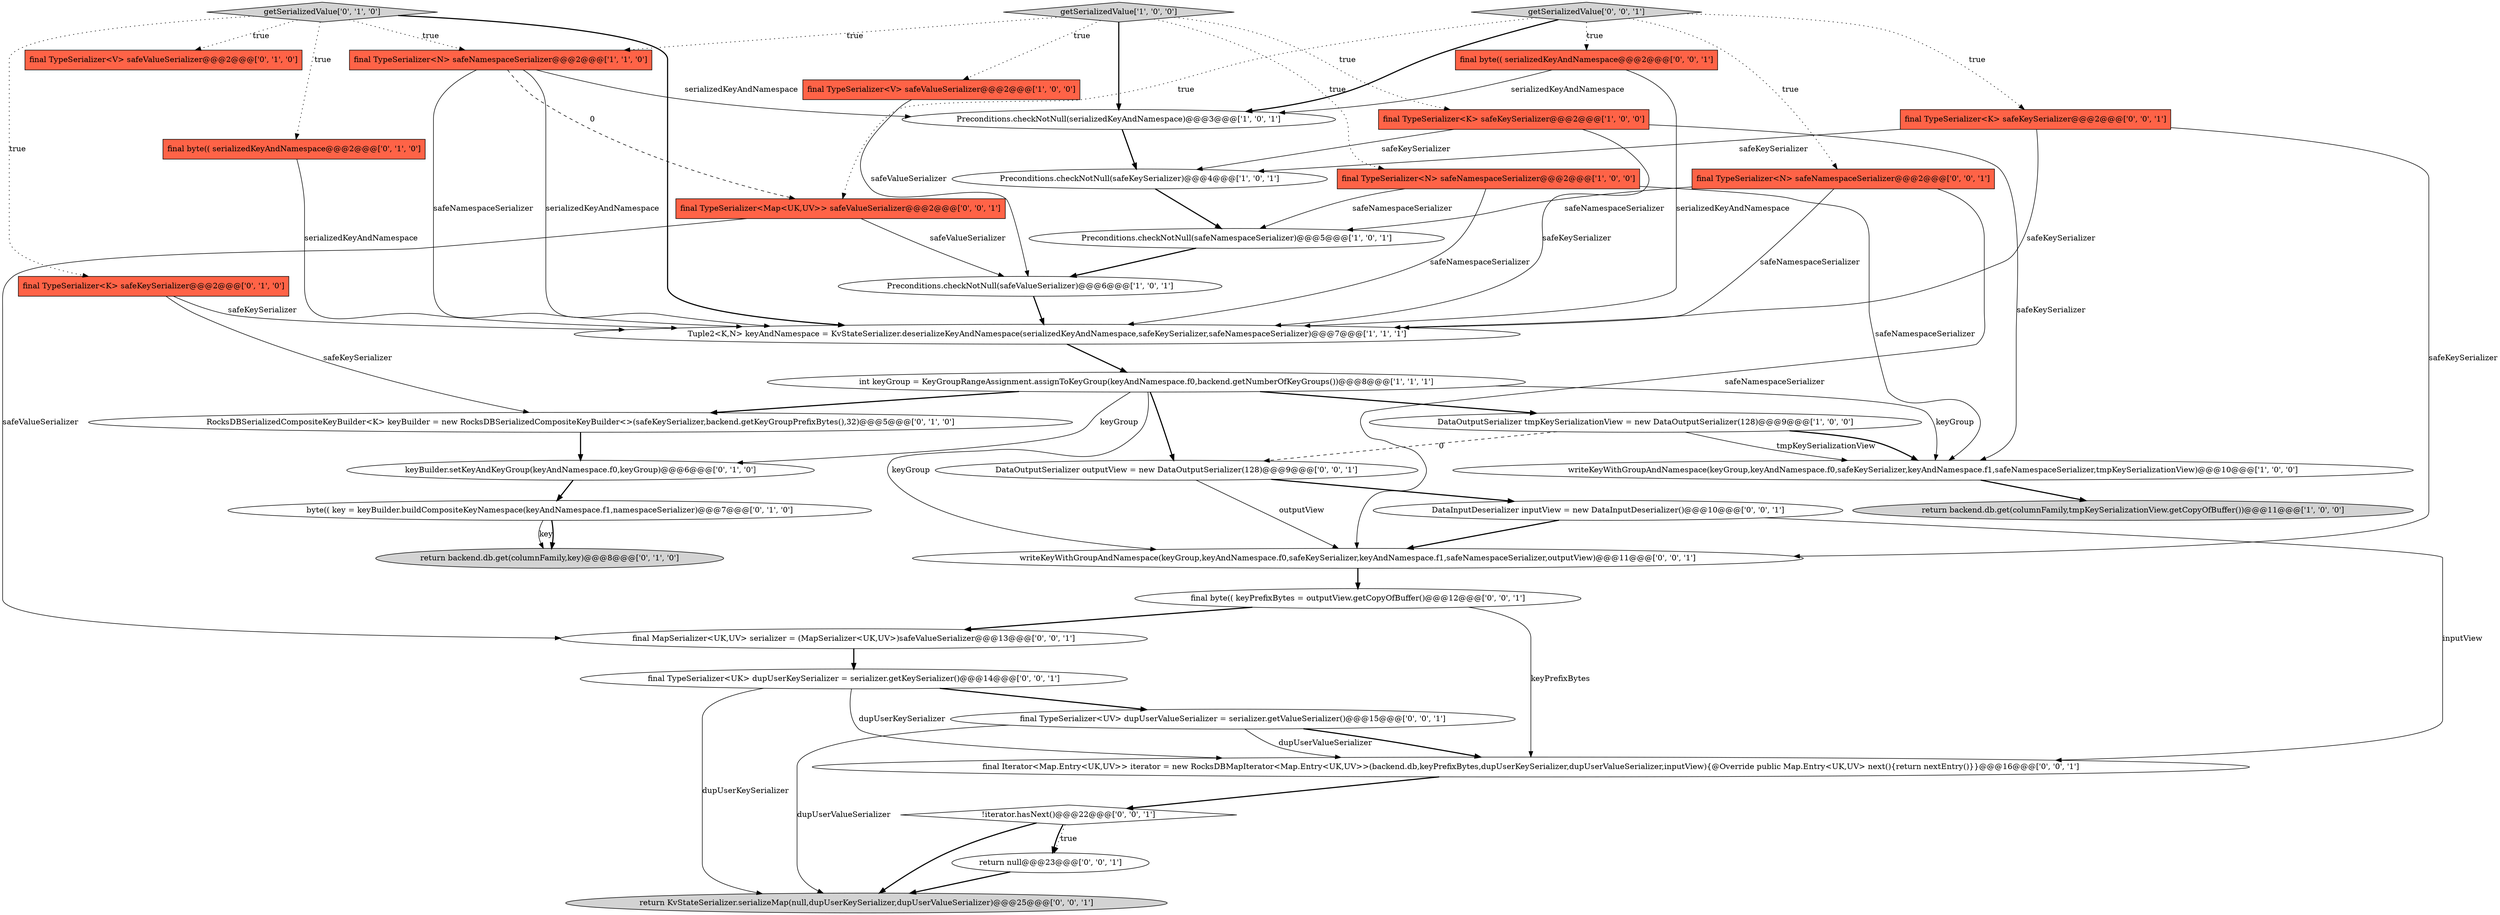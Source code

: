 digraph {
5 [style = filled, label = "final TypeSerializer<V> safeValueSerializer@@@2@@@['1', '0', '0']", fillcolor = tomato, shape = box image = "AAA0AAABBB1BBB"];
2 [style = filled, label = "final TypeSerializer<N> safeNamespaceSerializer@@@2@@@['1', '0', '0']", fillcolor = tomato, shape = box image = "AAA0AAABBB1BBB"];
15 [style = filled, label = "getSerializedValue['0', '1', '0']", fillcolor = lightgray, shape = diamond image = "AAA0AAABBB2BBB"];
7 [style = filled, label = "Preconditions.checkNotNull(safeValueSerializer)@@@6@@@['1', '0', '1']", fillcolor = white, shape = ellipse image = "AAA0AAABBB1BBB"];
14 [style = filled, label = "final TypeSerializer<V> safeValueSerializer@@@2@@@['0', '1', '0']", fillcolor = tomato, shape = box image = "AAA0AAABBB2BBB"];
21 [style = filled, label = "RocksDBSerializedCompositeKeyBuilder<K> keyBuilder = new RocksDBSerializedCompositeKeyBuilder<>(safeKeySerializer,backend.getKeyGroupPrefixBytes(),32)@@@5@@@['0', '1', '0']", fillcolor = white, shape = ellipse image = "AAA0AAABBB2BBB"];
27 [style = filled, label = "final Iterator<Map.Entry<UK,UV>> iterator = new RocksDBMapIterator<Map.Entry<UK,UV>>(backend.db,keyPrefixBytes,dupUserKeySerializer,dupUserValueSerializer,inputView){@Override public Map.Entry<UK,UV> next(){return nextEntry()}}@@@16@@@['0', '0', '1']", fillcolor = white, shape = ellipse image = "AAA0AAABBB3BBB"];
29 [style = filled, label = "writeKeyWithGroupAndNamespace(keyGroup,keyAndNamespace.f0,safeKeySerializer,keyAndNamespace.f1,safeNamespaceSerializer,outputView)@@@11@@@['0', '0', '1']", fillcolor = white, shape = ellipse image = "AAA0AAABBB3BBB"];
6 [style = filled, label = "return backend.db.get(columnFamily,tmpKeySerializationView.getCopyOfBuffer())@@@11@@@['1', '0', '0']", fillcolor = lightgray, shape = ellipse image = "AAA0AAABBB1BBB"];
8 [style = filled, label = "writeKeyWithGroupAndNamespace(keyGroup,keyAndNamespace.f0,safeKeySerializer,keyAndNamespace.f1,safeNamespaceSerializer,tmpKeySerializationView)@@@10@@@['1', '0', '0']", fillcolor = white, shape = ellipse image = "AAA0AAABBB1BBB"];
34 [style = filled, label = "DataOutputSerializer outputView = new DataOutputSerializer(128)@@@9@@@['0', '0', '1']", fillcolor = white, shape = ellipse image = "AAA0AAABBB3BBB"];
28 [style = filled, label = "final byte(( serializedKeyAndNamespace@@@2@@@['0', '0', '1']", fillcolor = tomato, shape = box image = "AAA0AAABBB3BBB"];
13 [style = filled, label = "Preconditions.checkNotNull(safeNamespaceSerializer)@@@5@@@['1', '0', '1']", fillcolor = white, shape = ellipse image = "AAA0AAABBB1BBB"];
24 [style = filled, label = "return KvStateSerializer.serializeMap(null,dupUserKeySerializer,dupUserValueSerializer)@@@25@@@['0', '0', '1']", fillcolor = lightgray, shape = ellipse image = "AAA0AAABBB3BBB"];
25 [style = filled, label = "final MapSerializer<UK,UV> serializer = (MapSerializer<UK,UV>)safeValueSerializer@@@13@@@['0', '0', '1']", fillcolor = white, shape = ellipse image = "AAA0AAABBB3BBB"];
31 [style = filled, label = "getSerializedValue['0', '0', '1']", fillcolor = lightgray, shape = diamond image = "AAA0AAABBB3BBB"];
35 [style = filled, label = "DataInputDeserializer inputView = new DataInputDeserializer()@@@10@@@['0', '0', '1']", fillcolor = white, shape = ellipse image = "AAA0AAABBB3BBB"];
11 [style = filled, label = "int keyGroup = KeyGroupRangeAssignment.assignToKeyGroup(keyAndNamespace.f0,backend.getNumberOfKeyGroups())@@@8@@@['1', '1', '1']", fillcolor = white, shape = ellipse image = "AAA0AAABBB1BBB"];
12 [style = filled, label = "DataOutputSerializer tmpKeySerializationView = new DataOutputSerializer(128)@@@9@@@['1', '0', '0']", fillcolor = white, shape = ellipse image = "AAA0AAABBB1BBB"];
9 [style = filled, label = "final TypeSerializer<K> safeKeySerializer@@@2@@@['1', '0', '0']", fillcolor = tomato, shape = box image = "AAA0AAABBB1BBB"];
16 [style = filled, label = "byte(( key = keyBuilder.buildCompositeKeyNamespace(keyAndNamespace.f1,namespaceSerializer)@@@7@@@['0', '1', '0']", fillcolor = white, shape = ellipse image = "AAA0AAABBB2BBB"];
33 [style = filled, label = "final TypeSerializer<Map<UK,UV>> safeValueSerializer@@@2@@@['0', '0', '1']", fillcolor = tomato, shape = box image = "AAA0AAABBB3BBB"];
32 [style = filled, label = "final TypeSerializer<K> safeKeySerializer@@@2@@@['0', '0', '1']", fillcolor = tomato, shape = box image = "AAA0AAABBB3BBB"];
17 [style = filled, label = "final byte(( serializedKeyAndNamespace@@@2@@@['0', '1', '0']", fillcolor = tomato, shape = box image = "AAA0AAABBB2BBB"];
1 [style = filled, label = "getSerializedValue['1', '0', '0']", fillcolor = lightgray, shape = diamond image = "AAA0AAABBB1BBB"];
20 [style = filled, label = "final TypeSerializer<K> safeKeySerializer@@@2@@@['0', '1', '0']", fillcolor = tomato, shape = box image = "AAA0AAABBB2BBB"];
3 [style = filled, label = "Preconditions.checkNotNull(serializedKeyAndNamespace)@@@3@@@['1', '0', '1']", fillcolor = white, shape = ellipse image = "AAA0AAABBB1BBB"];
23 [style = filled, label = "final TypeSerializer<N> safeNamespaceSerializer@@@2@@@['0', '0', '1']", fillcolor = tomato, shape = box image = "AAA0AAABBB3BBB"];
19 [style = filled, label = "return backend.db.get(columnFamily,key)@@@8@@@['0', '1', '0']", fillcolor = lightgray, shape = ellipse image = "AAA1AAABBB2BBB"];
30 [style = filled, label = "!iterator.hasNext()@@@22@@@['0', '0', '1']", fillcolor = white, shape = diamond image = "AAA0AAABBB3BBB"];
22 [style = filled, label = "return null@@@23@@@['0', '0', '1']", fillcolor = white, shape = ellipse image = "AAA0AAABBB3BBB"];
18 [style = filled, label = "keyBuilder.setKeyAndKeyGroup(keyAndNamespace.f0,keyGroup)@@@6@@@['0', '1', '0']", fillcolor = white, shape = ellipse image = "AAA0AAABBB2BBB"];
37 [style = filled, label = "final TypeSerializer<UV> dupUserValueSerializer = serializer.getValueSerializer()@@@15@@@['0', '0', '1']", fillcolor = white, shape = ellipse image = "AAA0AAABBB3BBB"];
36 [style = filled, label = "final byte(( keyPrefixBytes = outputView.getCopyOfBuffer()@@@12@@@['0', '0', '1']", fillcolor = white, shape = ellipse image = "AAA0AAABBB3BBB"];
4 [style = filled, label = "Tuple2<K,N> keyAndNamespace = KvStateSerializer.deserializeKeyAndNamespace(serializedKeyAndNamespace,safeKeySerializer,safeNamespaceSerializer)@@@7@@@['1', '1', '1']", fillcolor = white, shape = ellipse image = "AAA0AAABBB1BBB"];
10 [style = filled, label = "final TypeSerializer<N> safeNamespaceSerializer@@@2@@@['1', '1', '0']", fillcolor = tomato, shape = box image = "AAA0AAABBB1BBB"];
0 [style = filled, label = "Preconditions.checkNotNull(safeKeySerializer)@@@4@@@['1', '0', '1']", fillcolor = white, shape = ellipse image = "AAA0AAABBB1BBB"];
26 [style = filled, label = "final TypeSerializer<UK> dupUserKeySerializer = serializer.getKeySerializer()@@@14@@@['0', '0', '1']", fillcolor = white, shape = ellipse image = "AAA0AAABBB3BBB"];
11->34 [style = bold, label=""];
2->13 [style = solid, label="safeNamespaceSerializer"];
26->27 [style = solid, label="dupUserKeySerializer"];
12->8 [style = solid, label="tmpKeySerializationView"];
15->17 [style = dotted, label="true"];
10->4 [style = solid, label="serializedKeyAndNamespace"];
33->7 [style = solid, label="safeValueSerializer"];
9->8 [style = solid, label="safeKeySerializer"];
13->7 [style = bold, label=""];
11->12 [style = bold, label=""];
11->21 [style = bold, label=""];
11->18 [style = solid, label="keyGroup"];
10->4 [style = solid, label="safeNamespaceSerializer"];
35->27 [style = solid, label="inputView"];
34->29 [style = solid, label="outputView"];
20->21 [style = solid, label="safeKeySerializer"];
22->24 [style = bold, label=""];
1->9 [style = dotted, label="true"];
16->19 [style = solid, label="key"];
32->29 [style = solid, label="safeKeySerializer"];
37->27 [style = bold, label=""];
31->28 [style = dotted, label="true"];
11->8 [style = solid, label="keyGroup"];
4->11 [style = bold, label=""];
16->19 [style = bold, label=""];
20->4 [style = solid, label="safeKeySerializer"];
15->4 [style = bold, label=""];
25->26 [style = bold, label=""];
31->33 [style = dotted, label="true"];
32->0 [style = solid, label="safeKeySerializer"];
30->22 [style = bold, label=""];
36->25 [style = bold, label=""];
37->27 [style = solid, label="dupUserValueSerializer"];
8->6 [style = bold, label=""];
29->36 [style = bold, label=""];
0->13 [style = bold, label=""];
30->22 [style = dotted, label="true"];
10->3 [style = solid, label="serializedKeyAndNamespace"];
2->4 [style = solid, label="safeNamespaceSerializer"];
15->10 [style = dotted, label="true"];
33->25 [style = solid, label="safeValueSerializer"];
2->8 [style = solid, label="safeNamespaceSerializer"];
32->4 [style = solid, label="safeKeySerializer"];
1->3 [style = bold, label=""];
28->4 [style = solid, label="serializedKeyAndNamespace"];
10->33 [style = dashed, label="0"];
1->5 [style = dotted, label="true"];
7->4 [style = bold, label=""];
9->4 [style = solid, label="safeKeySerializer"];
21->18 [style = bold, label=""];
3->0 [style = bold, label=""];
15->20 [style = dotted, label="true"];
27->30 [style = bold, label=""];
18->16 [style = bold, label=""];
31->3 [style = bold, label=""];
23->13 [style = solid, label="safeNamespaceSerializer"];
9->0 [style = solid, label="safeKeySerializer"];
35->29 [style = bold, label=""];
1->2 [style = dotted, label="true"];
31->32 [style = dotted, label="true"];
28->3 [style = solid, label="serializedKeyAndNamespace"];
23->29 [style = solid, label="safeNamespaceSerializer"];
34->35 [style = bold, label=""];
23->4 [style = solid, label="safeNamespaceSerializer"];
37->24 [style = solid, label="dupUserValueSerializer"];
15->14 [style = dotted, label="true"];
26->37 [style = bold, label=""];
31->23 [style = dotted, label="true"];
12->8 [style = bold, label=""];
30->24 [style = bold, label=""];
1->10 [style = dotted, label="true"];
5->7 [style = solid, label="safeValueSerializer"];
11->29 [style = solid, label="keyGroup"];
26->24 [style = solid, label="dupUserKeySerializer"];
12->34 [style = dashed, label="0"];
17->4 [style = solid, label="serializedKeyAndNamespace"];
36->27 [style = solid, label="keyPrefixBytes"];
}
